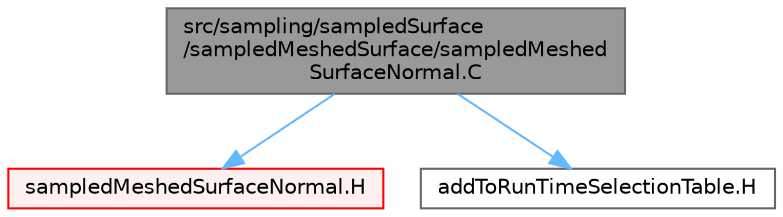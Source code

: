 digraph "src/sampling/sampledSurface/sampledMeshedSurface/sampledMeshedSurfaceNormal.C"
{
 // LATEX_PDF_SIZE
  bgcolor="transparent";
  edge [fontname=Helvetica,fontsize=10,labelfontname=Helvetica,labelfontsize=10];
  node [fontname=Helvetica,fontsize=10,shape=box,height=0.2,width=0.4];
  Node1 [id="Node000001",label="src/sampling/sampledSurface\l/sampledMeshedSurface/sampledMeshed\lSurfaceNormal.C",height=0.2,width=0.4,color="gray40", fillcolor="grey60", style="filled", fontcolor="black",tooltip=" "];
  Node1 -> Node2 [id="edge1_Node000001_Node000002",color="steelblue1",style="solid",tooltip=" "];
  Node2 [id="Node000002",label="sampledMeshedSurfaceNormal.H",height=0.2,width=0.4,color="red", fillcolor="#FFF0F0", style="filled",URL="$sampledMeshedSurfaceNormal_8H.html",tooltip=" "];
  Node1 -> Node429 [id="edge2_Node000001_Node000429",color="steelblue1",style="solid",tooltip=" "];
  Node429 [id="Node000429",label="addToRunTimeSelectionTable.H",height=0.2,width=0.4,color="grey40", fillcolor="white", style="filled",URL="$addToRunTimeSelectionTable_8H.html",tooltip="Macros for easy insertion into run-time selection tables."];
}
